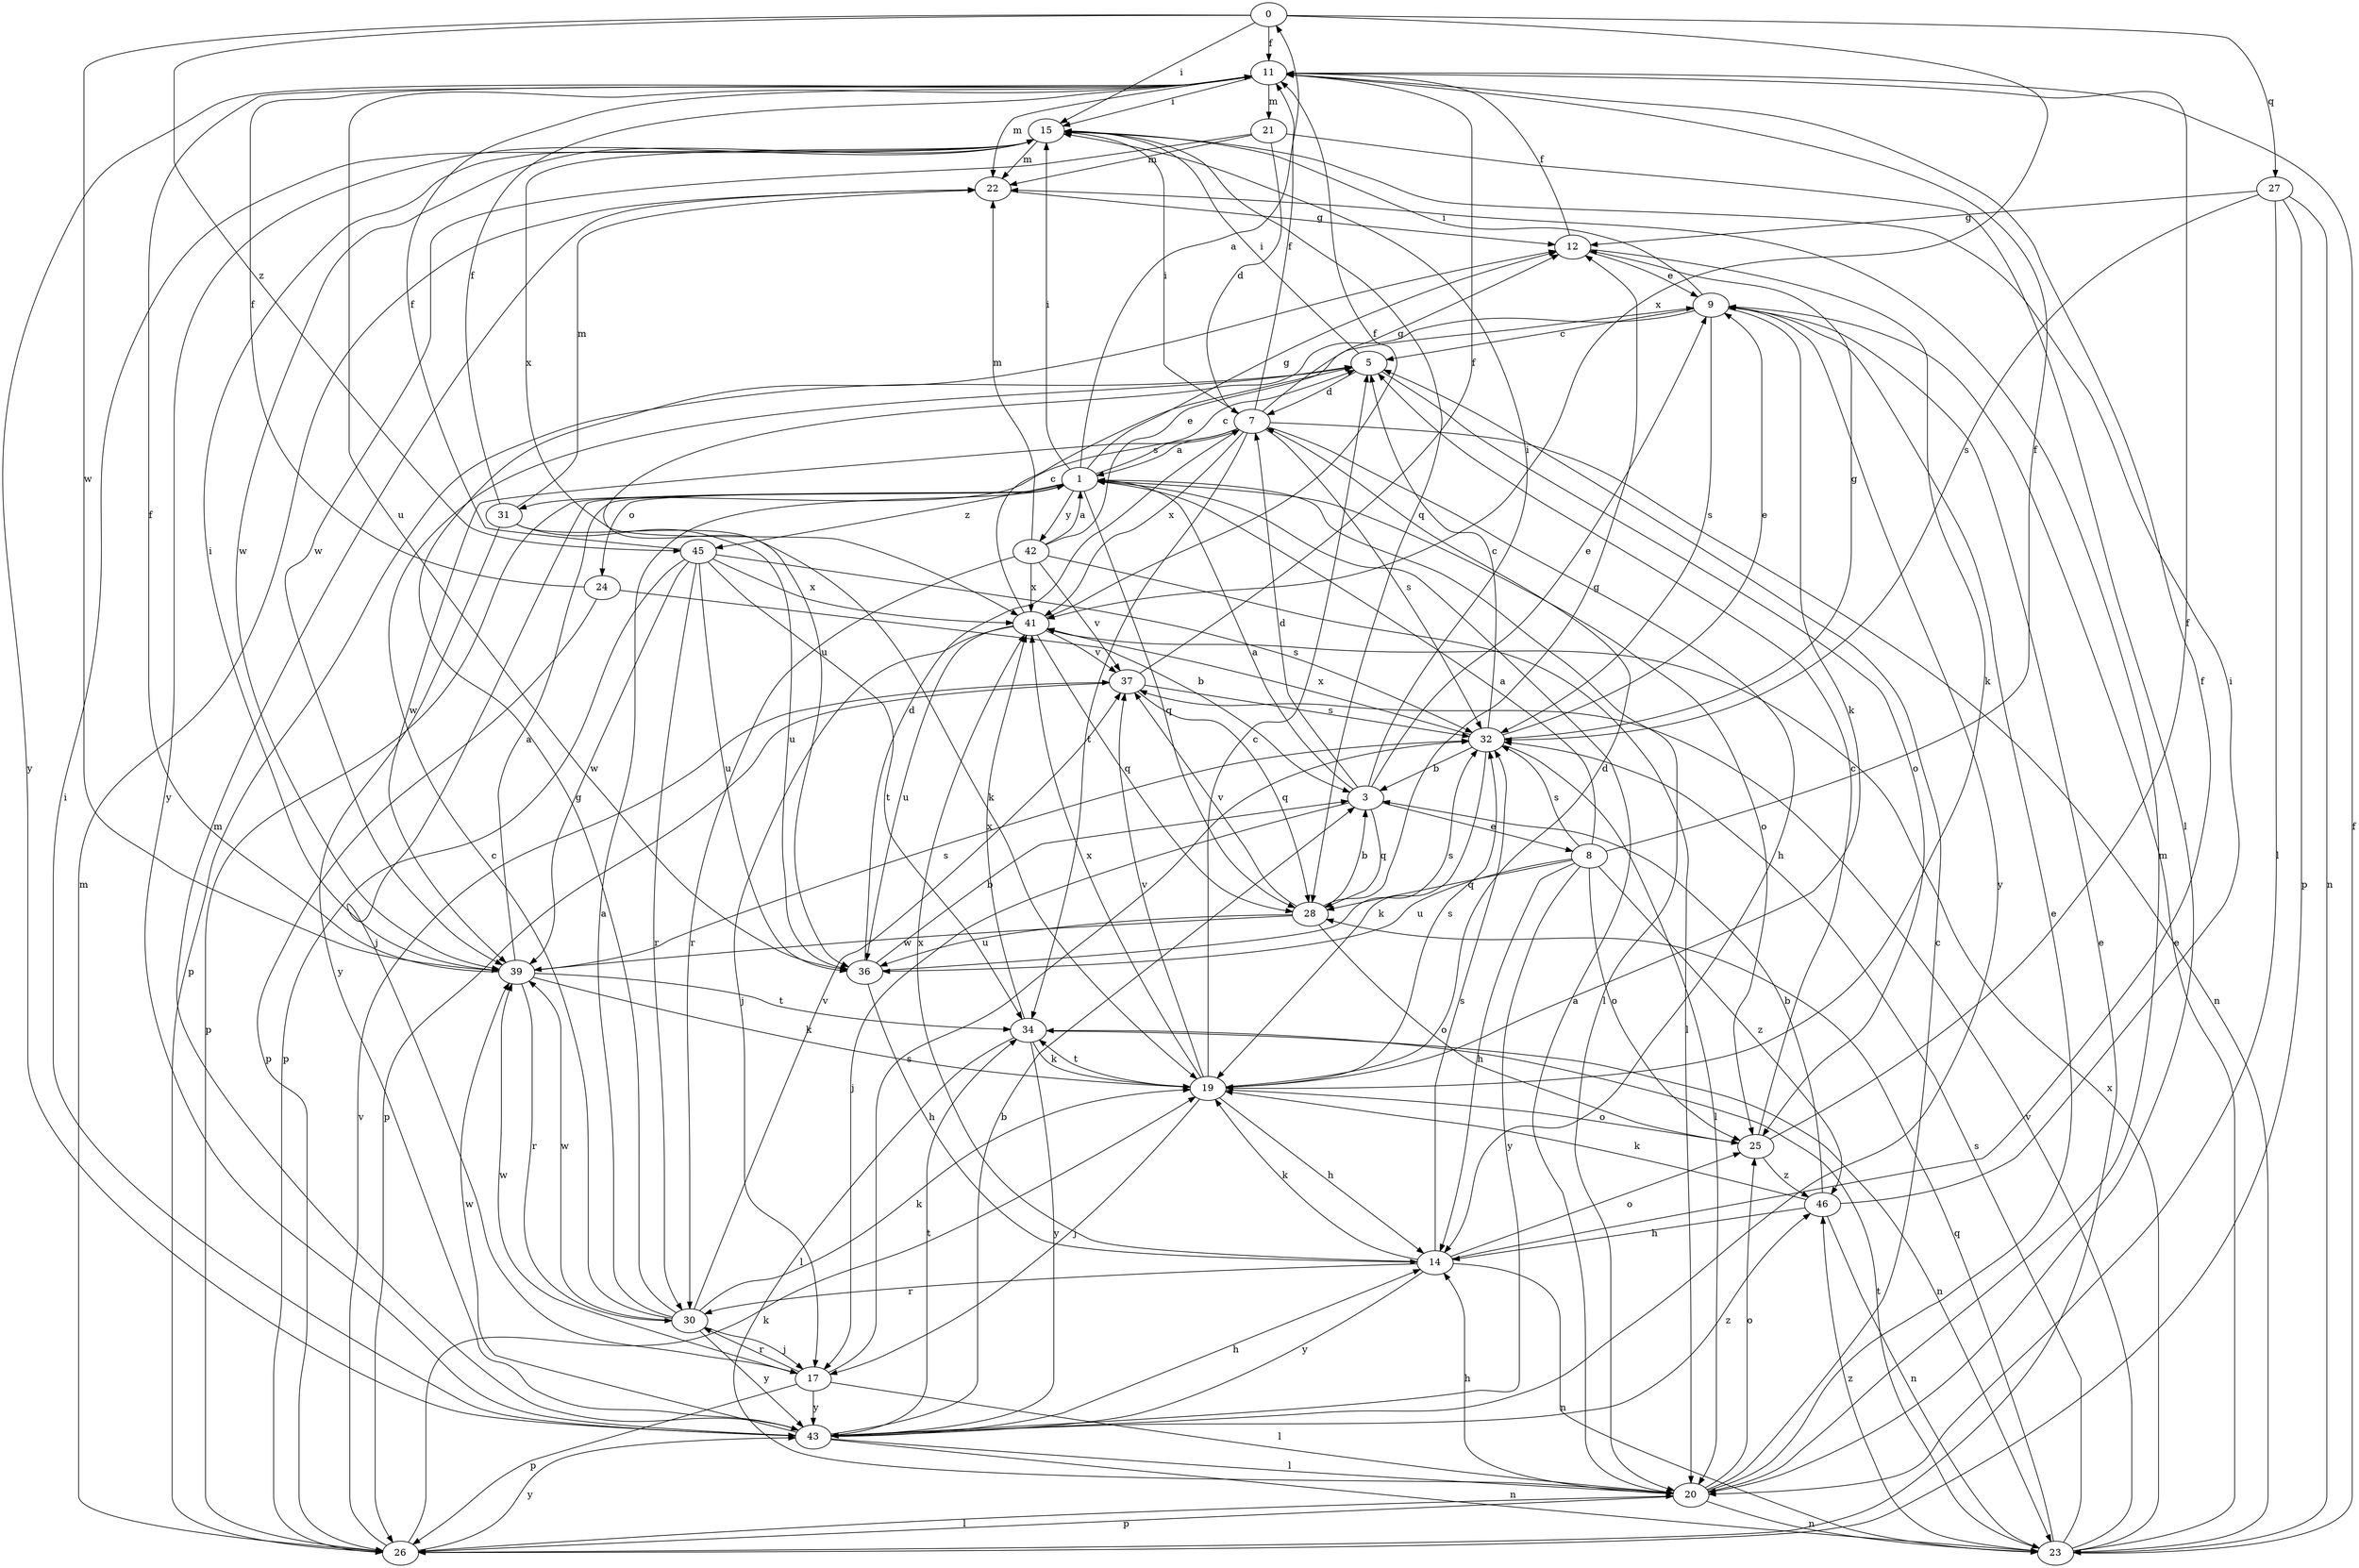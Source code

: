 strict digraph  {
0;
1;
3;
5;
7;
8;
9;
11;
12;
14;
15;
17;
19;
20;
21;
22;
23;
24;
25;
26;
27;
28;
30;
31;
32;
34;
36;
37;
39;
41;
42;
43;
45;
46;
0 -> 11  [label=f];
0 -> 15  [label=i];
0 -> 27  [label=q];
0 -> 39  [label=w];
0 -> 41  [label=x];
0 -> 45  [label=z];
1 -> 0  [label=a];
1 -> 5  [label=c];
1 -> 12  [label=g];
1 -> 15  [label=i];
1 -> 17  [label=j];
1 -> 20  [label=l];
1 -> 24  [label=o];
1 -> 25  [label=o];
1 -> 26  [label=p];
1 -> 28  [label=q];
1 -> 42  [label=y];
1 -> 45  [label=z];
3 -> 1  [label=a];
3 -> 7  [label=d];
3 -> 8  [label=e];
3 -> 9  [label=e];
3 -> 15  [label=i];
3 -> 17  [label=j];
3 -> 28  [label=q];
5 -> 7  [label=d];
5 -> 15  [label=i];
5 -> 25  [label=o];
5 -> 26  [label=p];
7 -> 1  [label=a];
7 -> 11  [label=f];
7 -> 12  [label=g];
7 -> 14  [label=h];
7 -> 15  [label=i];
7 -> 23  [label=n];
7 -> 31  [label=s];
7 -> 32  [label=s];
7 -> 34  [label=t];
7 -> 39  [label=w];
7 -> 41  [label=x];
8 -> 1  [label=a];
8 -> 11  [label=f];
8 -> 14  [label=h];
8 -> 25  [label=o];
8 -> 28  [label=q];
8 -> 32  [label=s];
8 -> 36  [label=u];
8 -> 43  [label=y];
8 -> 46  [label=z];
9 -> 5  [label=c];
9 -> 15  [label=i];
9 -> 19  [label=k];
9 -> 32  [label=s];
9 -> 36  [label=u];
9 -> 43  [label=y];
11 -> 15  [label=i];
11 -> 21  [label=m];
11 -> 22  [label=m];
11 -> 36  [label=u];
11 -> 43  [label=y];
12 -> 9  [label=e];
12 -> 11  [label=f];
12 -> 19  [label=k];
14 -> 11  [label=f];
14 -> 19  [label=k];
14 -> 23  [label=n];
14 -> 25  [label=o];
14 -> 30  [label=r];
14 -> 32  [label=s];
14 -> 41  [label=x];
14 -> 43  [label=y];
15 -> 22  [label=m];
15 -> 28  [label=q];
15 -> 39  [label=w];
15 -> 41  [label=x];
15 -> 43  [label=y];
17 -> 20  [label=l];
17 -> 26  [label=p];
17 -> 30  [label=r];
17 -> 32  [label=s];
17 -> 39  [label=w];
17 -> 43  [label=y];
19 -> 5  [label=c];
19 -> 7  [label=d];
19 -> 14  [label=h];
19 -> 17  [label=j];
19 -> 25  [label=o];
19 -> 32  [label=s];
19 -> 34  [label=t];
19 -> 37  [label=v];
19 -> 41  [label=x];
20 -> 1  [label=a];
20 -> 5  [label=c];
20 -> 9  [label=e];
20 -> 14  [label=h];
20 -> 22  [label=m];
20 -> 23  [label=n];
20 -> 25  [label=o];
20 -> 26  [label=p];
21 -> 7  [label=d];
21 -> 20  [label=l];
21 -> 22  [label=m];
21 -> 39  [label=w];
22 -> 12  [label=g];
23 -> 9  [label=e];
23 -> 11  [label=f];
23 -> 28  [label=q];
23 -> 32  [label=s];
23 -> 34  [label=t];
23 -> 37  [label=v];
23 -> 41  [label=x];
23 -> 46  [label=z];
24 -> 3  [label=b];
24 -> 11  [label=f];
24 -> 26  [label=p];
25 -> 5  [label=c];
25 -> 11  [label=f];
25 -> 46  [label=z];
26 -> 9  [label=e];
26 -> 19  [label=k];
26 -> 20  [label=l];
26 -> 22  [label=m];
26 -> 37  [label=v];
26 -> 43  [label=y];
27 -> 12  [label=g];
27 -> 20  [label=l];
27 -> 23  [label=n];
27 -> 26  [label=p];
27 -> 32  [label=s];
28 -> 3  [label=b];
28 -> 12  [label=g];
28 -> 25  [label=o];
28 -> 36  [label=u];
28 -> 37  [label=v];
28 -> 39  [label=w];
30 -> 1  [label=a];
30 -> 5  [label=c];
30 -> 12  [label=g];
30 -> 17  [label=j];
30 -> 19  [label=k];
30 -> 37  [label=v];
30 -> 39  [label=w];
30 -> 43  [label=y];
31 -> 11  [label=f];
31 -> 19  [label=k];
31 -> 22  [label=m];
31 -> 36  [label=u];
31 -> 43  [label=y];
32 -> 3  [label=b];
32 -> 5  [label=c];
32 -> 9  [label=e];
32 -> 12  [label=g];
32 -> 19  [label=k];
32 -> 20  [label=l];
32 -> 41  [label=x];
34 -> 19  [label=k];
34 -> 20  [label=l];
34 -> 23  [label=n];
34 -> 41  [label=x];
34 -> 43  [label=y];
36 -> 3  [label=b];
36 -> 7  [label=d];
36 -> 14  [label=h];
36 -> 32  [label=s];
37 -> 11  [label=f];
37 -> 26  [label=p];
37 -> 28  [label=q];
37 -> 32  [label=s];
39 -> 1  [label=a];
39 -> 11  [label=f];
39 -> 15  [label=i];
39 -> 19  [label=k];
39 -> 30  [label=r];
39 -> 32  [label=s];
39 -> 34  [label=t];
41 -> 5  [label=c];
41 -> 11  [label=f];
41 -> 17  [label=j];
41 -> 28  [label=q];
41 -> 36  [label=u];
41 -> 37  [label=v];
42 -> 1  [label=a];
42 -> 9  [label=e];
42 -> 20  [label=l];
42 -> 22  [label=m];
42 -> 30  [label=r];
42 -> 37  [label=v];
42 -> 41  [label=x];
43 -> 3  [label=b];
43 -> 14  [label=h];
43 -> 15  [label=i];
43 -> 20  [label=l];
43 -> 22  [label=m];
43 -> 23  [label=n];
43 -> 34  [label=t];
43 -> 39  [label=w];
43 -> 46  [label=z];
45 -> 11  [label=f];
45 -> 26  [label=p];
45 -> 30  [label=r];
45 -> 32  [label=s];
45 -> 34  [label=t];
45 -> 36  [label=u];
45 -> 39  [label=w];
45 -> 41  [label=x];
46 -> 3  [label=b];
46 -> 14  [label=h];
46 -> 15  [label=i];
46 -> 19  [label=k];
46 -> 23  [label=n];
}
